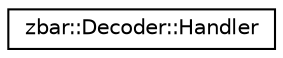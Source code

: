 digraph G
{
  edge [fontname="Helvetica",fontsize="10",labelfontname="Helvetica",labelfontsize="10"];
  node [fontname="Helvetica",fontsize="10",shape=record];
  rankdir=LR;
  Node1 [label="zbar::Decoder::Handler",height=0.2,width=0.4,color="black", fillcolor="white", style="filled",URL="$classzbar_1_1_decoder_1_1_handler.html"];
}
